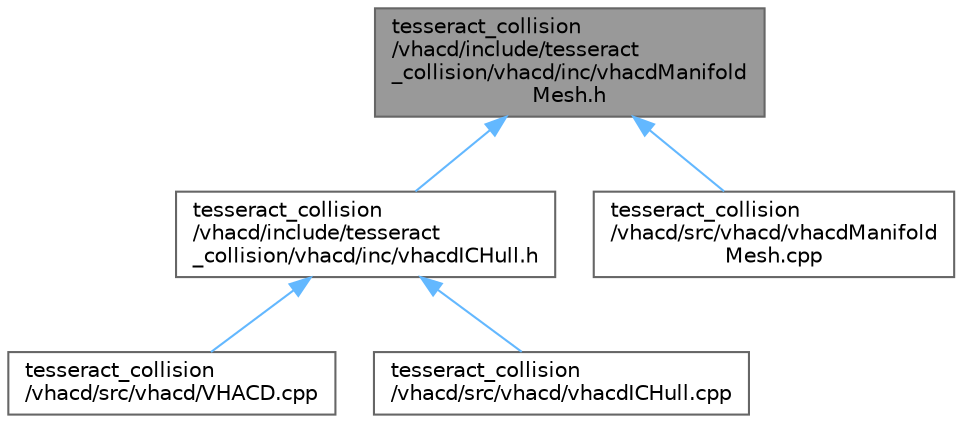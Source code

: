 digraph "tesseract_collision/vhacd/include/tesseract_collision/vhacd/inc/vhacdManifoldMesh.h"
{
 // LATEX_PDF_SIZE
  bgcolor="transparent";
  edge [fontname=Helvetica,fontsize=10,labelfontname=Helvetica,labelfontsize=10];
  node [fontname=Helvetica,fontsize=10,shape=box,height=0.2,width=0.4];
  Node1 [label="tesseract_collision\l/vhacd/include/tesseract\l_collision/vhacd/inc/vhacdManifold\lMesh.h",height=0.2,width=0.4,color="gray40", fillcolor="grey60", style="filled", fontcolor="black",tooltip=" "];
  Node1 -> Node2 [dir="back",color="steelblue1",style="solid"];
  Node2 [label="tesseract_collision\l/vhacd/include/tesseract\l_collision/vhacd/inc/vhacdICHull.h",height=0.2,width=0.4,color="grey40", fillcolor="white", style="filled",URL="$dc/d17/vhacdICHull_8h.html",tooltip=" "];
  Node2 -> Node3 [dir="back",color="steelblue1",style="solid"];
  Node3 [label="tesseract_collision\l/vhacd/src/vhacd/VHACD.cpp",height=0.2,width=0.4,color="grey40", fillcolor="white", style="filled",URL="$d7/d02/VHACD_8cpp.html",tooltip=" "];
  Node2 -> Node4 [dir="back",color="steelblue1",style="solid"];
  Node4 [label="tesseract_collision\l/vhacd/src/vhacd/vhacdICHull.cpp",height=0.2,width=0.4,color="grey40", fillcolor="white", style="filled",URL="$d2/d97/vhacdICHull_8cpp.html",tooltip=" "];
  Node1 -> Node5 [dir="back",color="steelblue1",style="solid"];
  Node5 [label="tesseract_collision\l/vhacd/src/vhacd/vhacdManifold\lMesh.cpp",height=0.2,width=0.4,color="grey40", fillcolor="white", style="filled",URL="$df/dab/vhacdManifoldMesh_8cpp.html",tooltip=" "];
}

